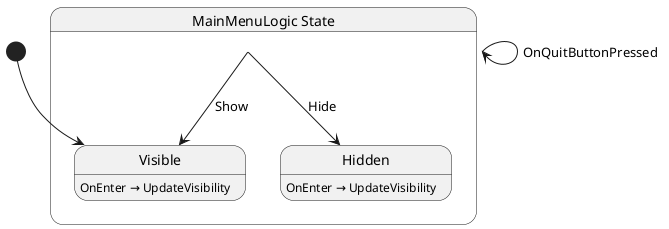 @startuml MainMenuLogic
state "MainMenuLogic State" as Yolk_MainMenuLogic_State {
  state "Hidden" as Yolk_MainMenuLogic_State_Hidden
  state "Visible" as Yolk_MainMenuLogic_State_Visible
}

Yolk_MainMenuLogic_State --> Yolk_MainMenuLogic_State : OnQuitButtonPressed
Yolk_MainMenuLogic_State --> Yolk_MainMenuLogic_State_Hidden : Hide
Yolk_MainMenuLogic_State --> Yolk_MainMenuLogic_State_Visible : Show

Yolk_MainMenuLogic_State_Hidden : OnEnter → UpdateVisibility
Yolk_MainMenuLogic_State_Visible : OnEnter → UpdateVisibility

[*] --> Yolk_MainMenuLogic_State_Visible
@enduml